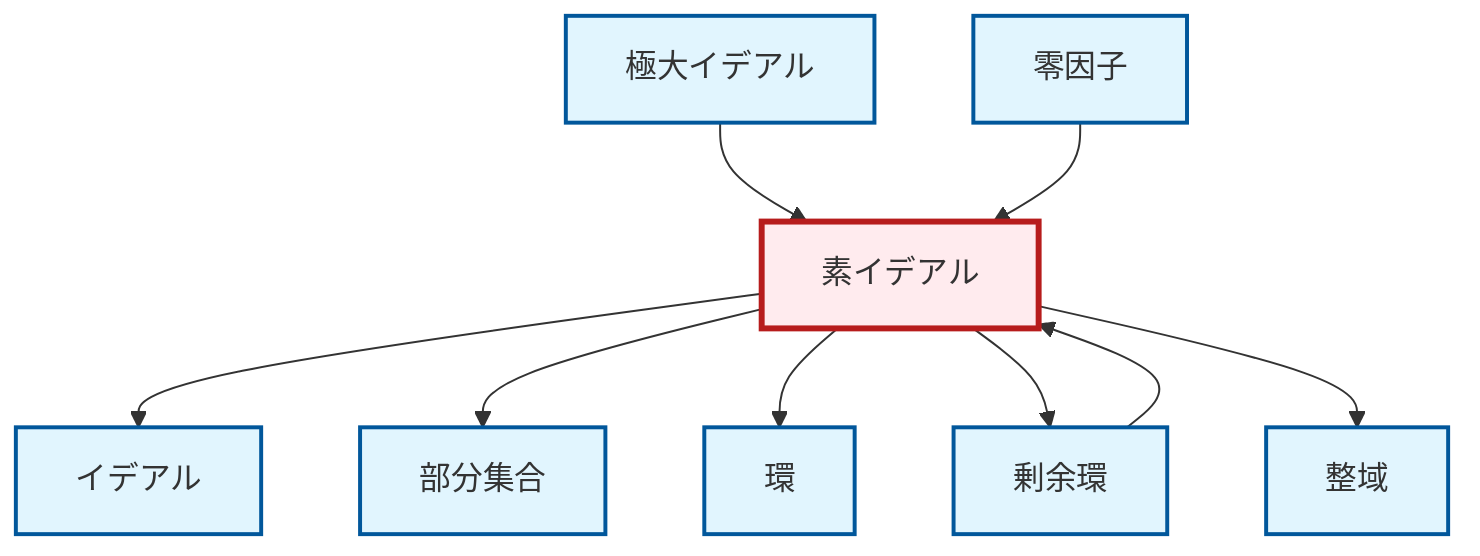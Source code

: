 graph TD
    classDef definition fill:#e1f5fe,stroke:#01579b,stroke-width:2px
    classDef theorem fill:#f3e5f5,stroke:#4a148c,stroke-width:2px
    classDef axiom fill:#fff3e0,stroke:#e65100,stroke-width:2px
    classDef example fill:#e8f5e9,stroke:#1b5e20,stroke-width:2px
    classDef current fill:#ffebee,stroke:#b71c1c,stroke-width:3px
    def-prime-ideal["素イデアル"]:::definition
    def-integral-domain["整域"]:::definition
    def-maximal-ideal["極大イデアル"]:::definition
    def-zero-divisor["零因子"]:::definition
    def-subset["部分集合"]:::definition
    def-ideal["イデアル"]:::definition
    def-quotient-ring["剰余環"]:::definition
    def-ring["環"]:::definition
    def-maximal-ideal --> def-prime-ideal
    def-prime-ideal --> def-ideal
    def-prime-ideal --> def-subset
    def-zero-divisor --> def-prime-ideal
    def-prime-ideal --> def-ring
    def-quotient-ring --> def-prime-ideal
    def-prime-ideal --> def-quotient-ring
    def-prime-ideal --> def-integral-domain
    class def-prime-ideal current